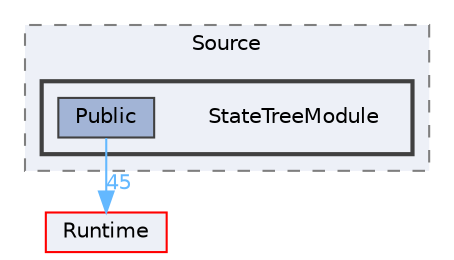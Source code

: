 digraph "StateTreeModule"
{
 // INTERACTIVE_SVG=YES
 // LATEX_PDF_SIZE
  bgcolor="transparent";
  edge [fontname=Helvetica,fontsize=10,labelfontname=Helvetica,labelfontsize=10];
  node [fontname=Helvetica,fontsize=10,shape=box,height=0.2,width=0.4];
  compound=true
  subgraph clusterdir_c12e8973772f7457df7c8aab44f28486 {
    graph [ bgcolor="#edf0f7", pencolor="grey50", label="Source", fontname=Helvetica,fontsize=10 style="filled,dashed", URL="dir_c12e8973772f7457df7c8aab44f28486.html",tooltip=""]
  subgraph clusterdir_a7b110c8688c352d43870b51a2915a0a {
    graph [ bgcolor="#edf0f7", pencolor="grey25", label="", fontname=Helvetica,fontsize=10 style="filled,bold", URL="dir_a7b110c8688c352d43870b51a2915a0a.html",tooltip=""]
    dir_a7b110c8688c352d43870b51a2915a0a [shape=plaintext, label="StateTreeModule"];
  dir_48e29a17bccd1c5170850dcd5b1f6df2 [label="Public", fillcolor="#a2b4d6", color="grey25", style="filled", URL="dir_48e29a17bccd1c5170850dcd5b1f6df2.html",tooltip=""];
  }
  }
  dir_7536b172fbd480bfd146a1b1acd6856b [label="Runtime", fillcolor="#edf0f7", color="red", style="filled", URL="dir_7536b172fbd480bfd146a1b1acd6856b.html",tooltip=""];
  dir_48e29a17bccd1c5170850dcd5b1f6df2->dir_7536b172fbd480bfd146a1b1acd6856b [headlabel="45", labeldistance=1.5 headhref="dir_000909_000984.html" href="dir_000909_000984.html" color="steelblue1" fontcolor="steelblue1"];
}

